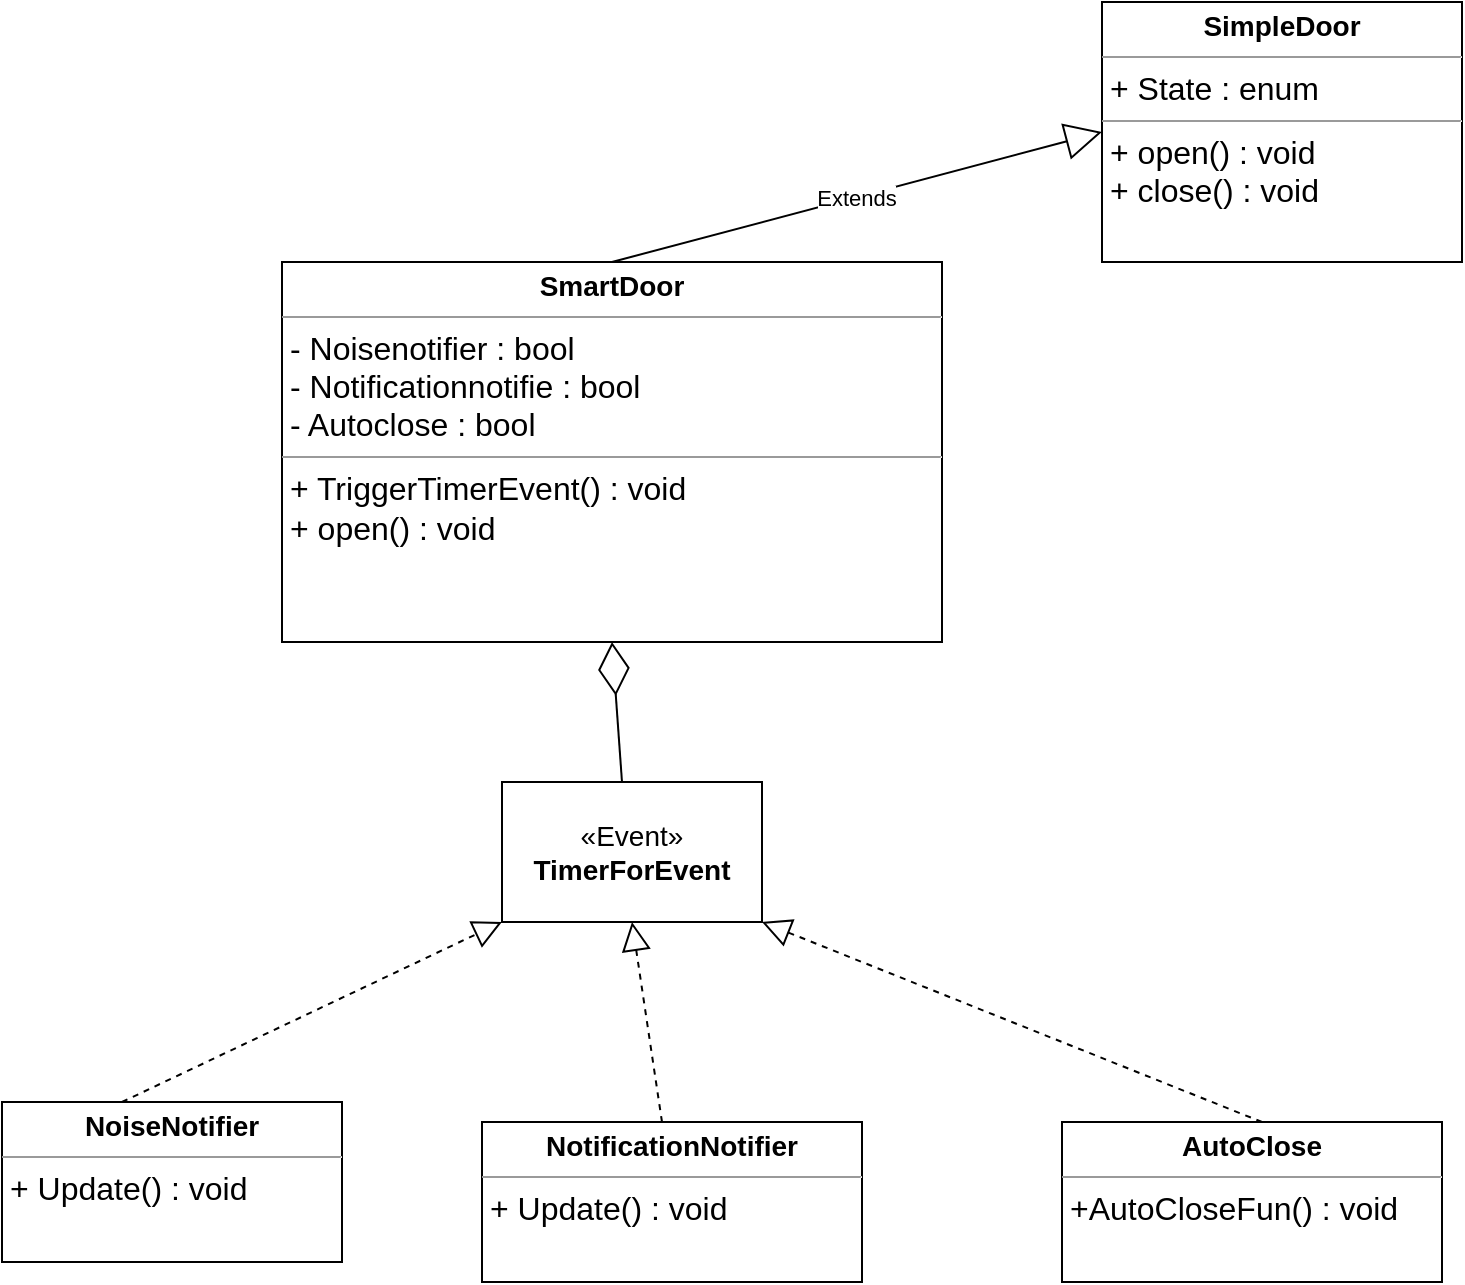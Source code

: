 <mxfile version="23.0.0" type="device">
  <diagram name="Page-1" id="EJjiPy2oU8x-xoV8zutW">
    <mxGraphModel dx="802" dy="948" grid="1" gridSize="10" guides="1" tooltips="1" connect="1" arrows="1" fold="1" page="1" pageScale="1" pageWidth="850" pageHeight="1100" math="0" shadow="0">
      <root>
        <mxCell id="0" />
        <mxCell id="1" parent="0" />
        <mxCell id="5ngu85DF7I_QvvoHKfAF-1" value="&lt;p style=&quot;margin:0px;margin-top:4px;text-align:center;&quot;&gt;&lt;b&gt;&lt;font style=&quot;font-size: 14px;&quot;&gt;SimpleDoor&lt;/font&gt;&lt;/b&gt;&lt;/p&gt;&lt;hr size=&quot;1&quot;&gt;&lt;p style=&quot;margin:0px;margin-left:4px;&quot;&gt;&lt;font size=&quot;3&quot;&gt;+ State : enum&lt;/font&gt;&lt;/p&gt;&lt;hr size=&quot;1&quot;&gt;&lt;p style=&quot;margin:0px;margin-left:4px;&quot;&gt;&lt;font size=&quot;3&quot;&gt;+ open() : void&lt;/font&gt;&lt;/p&gt;&lt;p style=&quot;margin:0px;margin-left:4px;&quot;&gt;&lt;font size=&quot;3&quot;&gt;+ close() : void&lt;/font&gt;&lt;/p&gt;" style="verticalAlign=top;align=left;overflow=fill;fontSize=12;fontFamily=Helvetica;html=1;whiteSpace=wrap;" parent="1" vertex="1">
          <mxGeometry x="620" y="100" width="180" height="130" as="geometry" />
        </mxCell>
        <mxCell id="5ngu85DF7I_QvvoHKfAF-2" value="&lt;p style=&quot;margin:0px;margin-top:4px;text-align:center;&quot;&gt;&lt;b&gt;&lt;font style=&quot;font-size: 14px;&quot;&gt;SmartDoor&lt;/font&gt;&lt;/b&gt;&lt;/p&gt;&lt;hr size=&quot;1&quot;&gt;&lt;p style=&quot;margin:0px;margin-left:4px;&quot;&gt;&lt;font size=&quot;3&quot;&gt;&lt;span style=&quot;background-color: initial;&quot;&gt;- Noisenotifier : bool&lt;/span&gt;&lt;br&gt;&lt;/font&gt;&lt;/p&gt;&lt;p style=&quot;margin:0px;margin-left:4px;&quot;&gt;&lt;font size=&quot;3&quot;&gt;- Notificationnotifie : bool&lt;br&gt;- Autoclose : bool&lt;/font&gt;&lt;/p&gt;&lt;hr size=&quot;1&quot;&gt;&lt;p style=&quot;margin:0px;margin-left:4px;&quot;&gt;&lt;font size=&quot;3&quot;&gt;+ TriggerTimerEvent() : void&lt;/font&gt;&lt;/p&gt;&lt;p style=&quot;margin:0px;margin-left:4px;&quot;&gt;&lt;font size=&quot;3&quot;&gt;+ open() : void&lt;/font&gt;&lt;/p&gt;" style="verticalAlign=top;align=left;overflow=fill;fontSize=12;fontFamily=Helvetica;html=1;whiteSpace=wrap;" parent="1" vertex="1">
          <mxGeometry x="210" y="230" width="330" height="190" as="geometry" />
        </mxCell>
        <mxCell id="5ngu85DF7I_QvvoHKfAF-3" value="&lt;p style=&quot;margin:0px;margin-top:4px;text-align:center;&quot;&gt;&lt;b&gt;&lt;font style=&quot;font-size: 14px;&quot;&gt;NoiseNotifier&lt;/font&gt;&lt;/b&gt;&lt;/p&gt;&lt;hr size=&quot;1&quot;&gt;&lt;p style=&quot;margin:0px;margin-left:4px;&quot;&gt;&lt;font size=&quot;3&quot;&gt;+ Update() : void&lt;/font&gt;&lt;/p&gt;" style="verticalAlign=top;align=left;overflow=fill;fontSize=12;fontFamily=Helvetica;html=1;whiteSpace=wrap;" parent="1" vertex="1">
          <mxGeometry x="70" y="650" width="170" height="80" as="geometry" />
        </mxCell>
        <mxCell id="5ngu85DF7I_QvvoHKfAF-4" value="&lt;p style=&quot;margin:0px;margin-top:4px;text-align:center;&quot;&gt;&lt;b&gt;&lt;font style=&quot;font-size: 14px;&quot;&gt;NotificationNotifier&lt;/font&gt;&lt;/b&gt;&lt;/p&gt;&lt;hr size=&quot;1&quot;&gt;&lt;p style=&quot;margin:0px;margin-left:4px;&quot;&gt;&lt;font size=&quot;3&quot;&gt;+ Update() : void&lt;/font&gt;&lt;/p&gt;" style="verticalAlign=top;align=left;overflow=fill;fontSize=12;fontFamily=Helvetica;html=1;whiteSpace=wrap;" parent="1" vertex="1">
          <mxGeometry x="310" y="660" width="190" height="80" as="geometry" />
        </mxCell>
        <mxCell id="5ngu85DF7I_QvvoHKfAF-5" value="&lt;p style=&quot;margin:0px;margin-top:4px;text-align:center;&quot;&gt;&lt;b&gt;&lt;font style=&quot;font-size: 14px;&quot;&gt;AutoClose&lt;/font&gt;&lt;/b&gt;&lt;/p&gt;&lt;hr size=&quot;1&quot;&gt;&lt;p style=&quot;margin:0px;margin-left:4px;&quot;&gt;&lt;font size=&quot;3&quot;&gt;+AutoCloseFun() : void&lt;/font&gt;&lt;/p&gt;" style="verticalAlign=top;align=left;overflow=fill;fontSize=12;fontFamily=Helvetica;html=1;whiteSpace=wrap;" parent="1" vertex="1">
          <mxGeometry x="600" y="660" width="190" height="80" as="geometry" />
        </mxCell>
        <mxCell id="5ngu85DF7I_QvvoHKfAF-7" value="Extends" style="endArrow=block;endSize=16;endFill=0;html=1;rounded=0;exitX=0.5;exitY=0;exitDx=0;exitDy=0;entryX=0;entryY=0.5;entryDx=0;entryDy=0;" parent="1" source="5ngu85DF7I_QvvoHKfAF-2" target="5ngu85DF7I_QvvoHKfAF-1" edge="1">
          <mxGeometry width="160" relative="1" as="geometry">
            <mxPoint x="414" y="200" as="sourcePoint" />
            <mxPoint x="414" y="110" as="targetPoint" />
          </mxGeometry>
        </mxCell>
        <mxCell id="5ngu85DF7I_QvvoHKfAF-20" value="&lt;font style=&quot;font-size: 14px;&quot;&gt;«Event»&lt;br&gt;&lt;b&gt;TimerForEvent&lt;/b&gt;&lt;/font&gt;" style="html=1;whiteSpace=wrap;" parent="1" vertex="1">
          <mxGeometry x="320" y="490" width="130" height="70" as="geometry" />
        </mxCell>
        <mxCell id="5ngu85DF7I_QvvoHKfAF-21" value="" style="endArrow=diamondThin;endFill=0;endSize=24;html=1;rounded=0;entryX=0.5;entryY=1;entryDx=0;entryDy=0;" parent="1" target="5ngu85DF7I_QvvoHKfAF-2" edge="1">
          <mxGeometry width="160" relative="1" as="geometry">
            <mxPoint x="380" y="490" as="sourcePoint" />
            <mxPoint x="540" y="490" as="targetPoint" />
          </mxGeometry>
        </mxCell>
        <mxCell id="5ngu85DF7I_QvvoHKfAF-22" value="" style="endArrow=block;dashed=1;endFill=0;endSize=12;html=1;rounded=0;entryX=0;entryY=1;entryDx=0;entryDy=0;" parent="1" target="5ngu85DF7I_QvvoHKfAF-20" edge="1">
          <mxGeometry width="160" relative="1" as="geometry">
            <mxPoint x="130" y="650" as="sourcePoint" />
            <mxPoint x="290" y="650" as="targetPoint" />
          </mxGeometry>
        </mxCell>
        <mxCell id="5ngu85DF7I_QvvoHKfAF-23" value="" style="endArrow=block;dashed=1;endFill=0;endSize=12;html=1;rounded=0;entryX=0.5;entryY=1;entryDx=0;entryDy=0;" parent="1" target="5ngu85DF7I_QvvoHKfAF-20" edge="1">
          <mxGeometry width="160" relative="1" as="geometry">
            <mxPoint x="400" y="660" as="sourcePoint" />
            <mxPoint x="590" y="570" as="targetPoint" />
          </mxGeometry>
        </mxCell>
        <mxCell id="5ngu85DF7I_QvvoHKfAF-24" value="" style="endArrow=block;dashed=1;endFill=0;endSize=12;html=1;rounded=0;entryX=1;entryY=1;entryDx=0;entryDy=0;" parent="1" target="5ngu85DF7I_QvvoHKfAF-20" edge="1">
          <mxGeometry width="160" relative="1" as="geometry">
            <mxPoint x="700" y="660" as="sourcePoint" />
            <mxPoint x="890" y="570" as="targetPoint" />
          </mxGeometry>
        </mxCell>
      </root>
    </mxGraphModel>
  </diagram>
</mxfile>
